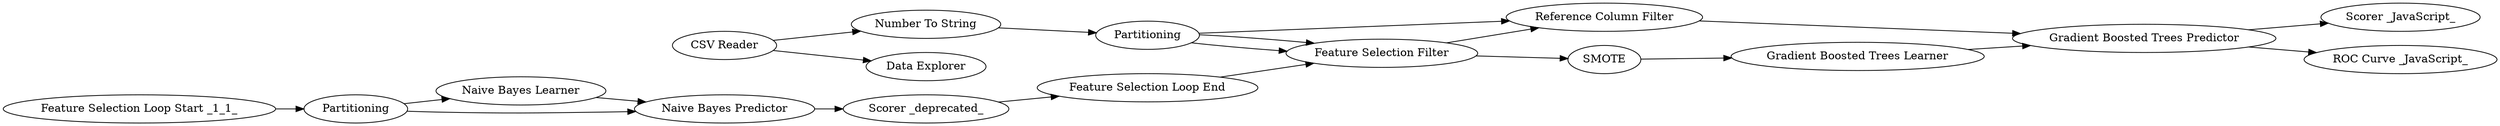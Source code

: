 digraph {
	1 [label="CSV Reader"]
	4 [label=Partitioning]
	2 [label="Feature Selection Loop End"]
	3 [label="Feature Selection Filter"]
	6 [label=Partitioning]
	7 [label="Scorer _deprecated_"]
	8 [label="Feature Selection Loop Start _1_1_"]
	9 [label="Naive Bayes Learner"]
	10 [label="Naive Bayes Predictor"]
	21 [label="Scorer _JavaScript_"]
	22 [label="Gradient Boosted Trees Learner"]
	23 [label="Gradient Boosted Trees Predictor"]
	823 [label="Reference Column Filter"]
	824 [label="Number To String"]
	845 [label=SMOTE]
	846 [label="ROC Curve _JavaScript_"]
	847 [label="Data Explorer"]
	2 -> 3
	6 -> 10
	6 -> 9
	7 -> 2
	8 -> 6
	9 -> 10
	10 -> 7
	1 -> 847
	1 -> 824
	4 -> 3
	4 -> 3
	4 -> 823
	3 -> 823
	3 -> 845
	22 -> 23
	23 -> 21
	23 -> 846
	823 -> 23
	824 -> 4
	845 -> 22
	rankdir=LR
}
